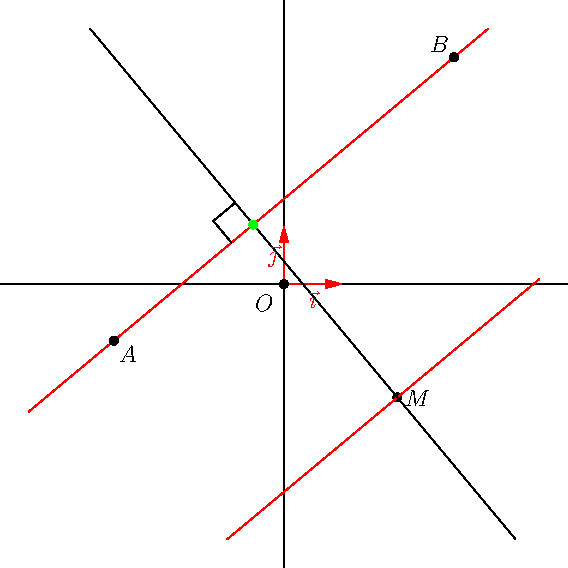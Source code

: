 unitsize(1cm);
import geometry;
dotfactor*=1.5;
linemargin=5mm;

// currentcoordsys=cartesiansystem((2,1),i=(1,0.5),j=(-1,1));
show(currentcoordsys);

point A=(-3,-1), B=(3,4);
line l1=line(A,B);

draw(l1,red);
dot("$A$",A,SE);
dot("$B$",B,NW);

point M=(2,-2);
dot("$M$",M);

/*<asyxml><view file="modules/geometry.asy" type="line" signature="parallel(point,line)"/></asyxml>*/
draw(parallel(M,l1),red);

/*<asyxml><view file="modules/geometry.asy" type="line" signature="perpendicular(point,line)"/></asyxml>*/
line perp=perpendicular(M,l1);
draw(perp);

/*<asyxml><view file="modules/geometry.asy" type="point" signature="intersectionpoint(line,line)"/></asyxml>*/
point interp=intersectionpoint(l1,perp);
dot(interp,green);

/*<asyxml><view file="modules/geometry.asy" type="void" signature="markrightangle(picture,point,point,point,real,pen,margin,filltype)"/></asyxml>*/
markrightangle(l1.A,interp,rotate(180,interp)*M,size=5mm);

draw(box((-5,-5),(5,5)),invisible);
